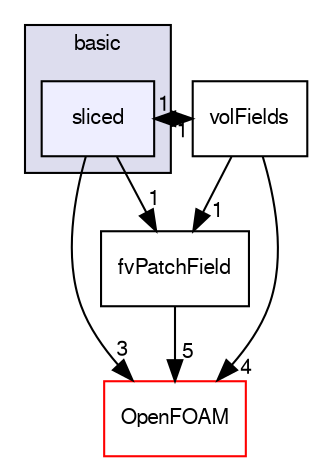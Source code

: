 digraph "src/finiteVolume/fields/fvPatchFields/basic/sliced" {
  bgcolor=transparent;
  compound=true
  node [ fontsize="10", fontname="FreeSans"];
  edge [ labelfontsize="10", labelfontname="FreeSans"];
  subgraph clusterdir_546b14c9025d30bb5b92fa069dbdd82c {
    graph [ bgcolor="#ddddee", pencolor="black", label="basic" fontname="FreeSans", fontsize="10", URL="dir_546b14c9025d30bb5b92fa069dbdd82c.html"]
  dir_1290321db1acbd85e5fd318b9b4c1af3 [shape=box, label="sliced", style="filled", fillcolor="#eeeeff", pencolor="black", URL="dir_1290321db1acbd85e5fd318b9b4c1af3.html"];
  }
  dir_6b9423849569a7ee618201e7cfce9eaa [shape=box label="fvPatchField" URL="dir_6b9423849569a7ee618201e7cfce9eaa.html"];
  dir_bd8bf7fa65467c460a50eacc456ce356 [shape=box label="volFields" URL="dir_bd8bf7fa65467c460a50eacc456ce356.html"];
  dir_c5473ff19b20e6ec4dfe5c310b3778a8 [shape=box label="OpenFOAM" color="red" URL="dir_c5473ff19b20e6ec4dfe5c310b3778a8.html"];
  dir_6b9423849569a7ee618201e7cfce9eaa->dir_c5473ff19b20e6ec4dfe5c310b3778a8 [headlabel="5", labeldistance=1.5 headhref="dir_000862_001706.html"];
  dir_bd8bf7fa65467c460a50eacc456ce356->dir_6b9423849569a7ee618201e7cfce9eaa [headlabel="1", labeldistance=1.5 headhref="dir_000883_000862.html"];
  dir_bd8bf7fa65467c460a50eacc456ce356->dir_c5473ff19b20e6ec4dfe5c310b3778a8 [headlabel="4", labeldistance=1.5 headhref="dir_000883_001706.html"];
  dir_bd8bf7fa65467c460a50eacc456ce356->dir_1290321db1acbd85e5fd318b9b4c1af3 [headlabel="1", labeldistance=1.5 headhref="dir_000883_000773.html"];
  dir_1290321db1acbd85e5fd318b9b4c1af3->dir_6b9423849569a7ee618201e7cfce9eaa [headlabel="1", labeldistance=1.5 headhref="dir_000773_000862.html"];
  dir_1290321db1acbd85e5fd318b9b4c1af3->dir_bd8bf7fa65467c460a50eacc456ce356 [headlabel="1", labeldistance=1.5 headhref="dir_000773_000883.html"];
  dir_1290321db1acbd85e5fd318b9b4c1af3->dir_c5473ff19b20e6ec4dfe5c310b3778a8 [headlabel="3", labeldistance=1.5 headhref="dir_000773_001706.html"];
}
